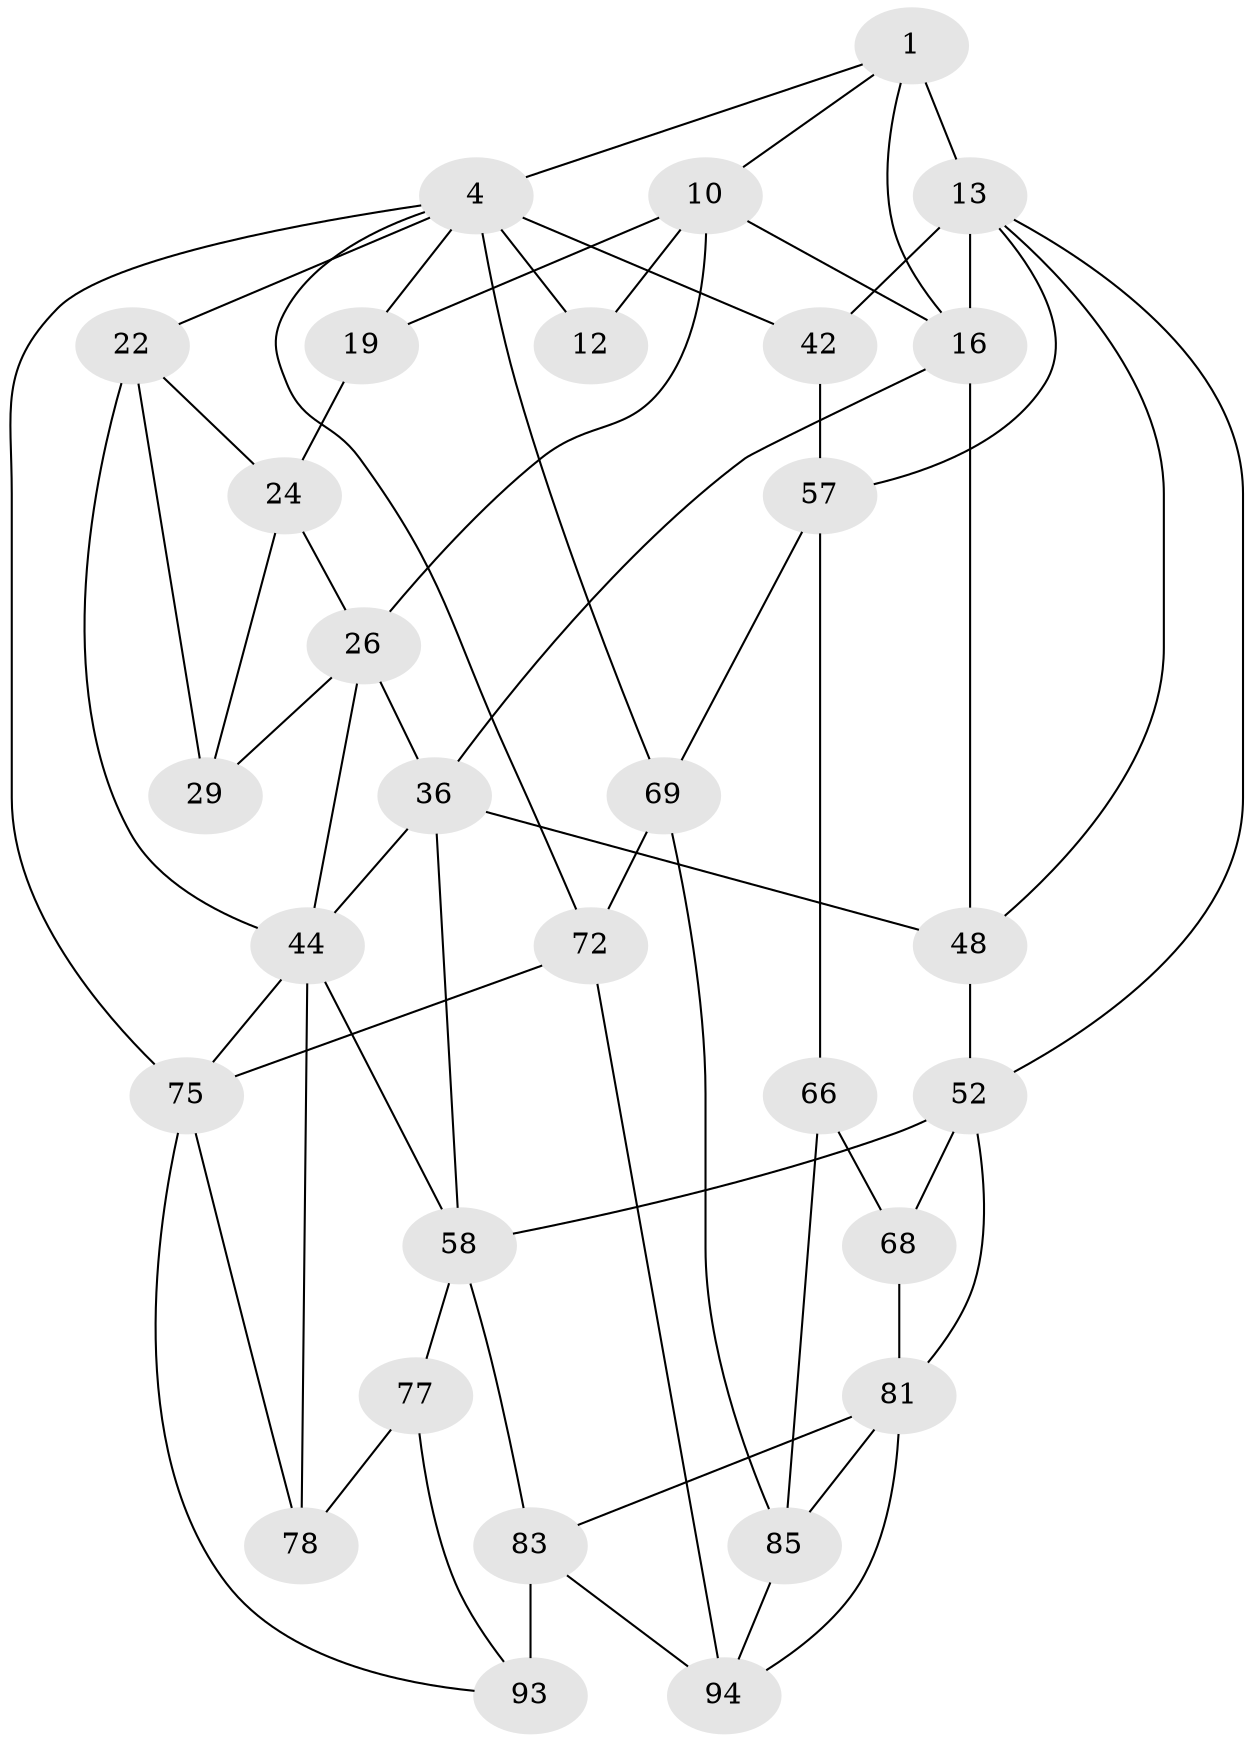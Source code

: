 // original degree distribution, {3: 0.02, 5: 0.52, 6: 0.22, 4: 0.24}
// Generated by graph-tools (version 1.1) at 2025/21/03/04/25 18:21:04]
// undirected, 30 vertices, 63 edges
graph export_dot {
graph [start="1"]
  node [color=gray90,style=filled];
  1 [pos="+0.766595096688094+0",super="+2+7"];
  4 [pos="+1+0.20216985958391706",super="+5+41"];
  10 [pos="+0.47557408707941917+0.12198249474955315",super="+11"];
  12 [pos="+0.4482999627811554+0"];
  13 [pos="+0.8612634691934473+0.12269654416090586",super="+32+14"];
  16 [pos="+0.737118346802992+0.20268636132943363",super="+31"];
  19 [pos="+0.22362947848423584+0",super="+21"];
  22 [pos="+0+0",super="+40+23"];
  24 [pos="+0.12722297506904412+0.06024931503570617",super="+30+25"];
  26 [pos="+0.24392222740775188+0.26354681660551743",super="+27"];
  29 [pos="+0.1396033691283242+0.27927037329754023"];
  36 [pos="+0.4275595264381721+0.38874070863841476",super="+37+49"];
  42 [pos="+0.9694135562044119+0.41655975552101765",super="+56"];
  44 [pos="+0.18317292560917295+0.49377302779523197",super="+45+47"];
  48 [pos="+0.5771764576532376+0.4686096107871048",super="+53"];
  52 [pos="+0.6371010632140772+0.5576517697326637",super="+63"];
  57 [pos="+0.7773295803205882+0.5593895378981156",super="+65"];
  58 [pos="+0.26240981097698407+0.6053564842007738",super="+59+61"];
  66 [pos="+0.750893489633189+0.7542427317883251",super="+67"];
  68 [pos="+0.6279111337387431+0.7246476806902882"];
  69 [pos="+1+0.7284486314824599",super="+73"];
  72 [pos="+1+1",super="+97"];
  75 [pos="+0+1",super="+100"];
  77 [pos="+0.3038226588276419+0.7898168898523835",super="+79"];
  78 [pos="+0.1079935015243382+0.7896899823001499",super="+80"];
  81 [pos="+0.4818119642904812+0.8272773205618009",super="+82+84"];
  83 [pos="+0.4044275638282197+0.8691610048518056",super="+91"];
  85 [pos="+0.695727962972735+0.9295818977467023",super="+86+88"];
  93 [pos="+0.2560434952657045+0.9096515282653747",super="+98"];
  94 [pos="+0.6130804028370498+1",super="+95"];
  1 -- 4;
  1 -- 13 [weight=3];
  1 -- 16;
  1 -- 10;
  4 -- 19;
  4 -- 22;
  4 -- 72;
  4 -- 75;
  4 -- 12;
  4 -- 42 [weight=2];
  4 -- 69;
  10 -- 26;
  10 -- 12;
  10 -- 16;
  10 -- 19;
  13 -- 42;
  13 -- 16 [weight=2];
  13 -- 48;
  13 -- 52;
  13 -- 57;
  16 -- 48;
  16 -- 36;
  19 -- 24;
  22 -- 29;
  22 -- 24 [weight=2];
  22 -- 44;
  24 -- 29;
  24 -- 26;
  26 -- 44;
  26 -- 29;
  26 -- 36;
  36 -- 48;
  36 -- 58 [weight=2];
  36 -- 44 [weight=2];
  42 -- 57;
  44 -- 58;
  44 -- 75;
  44 -- 78 [weight=2];
  48 -- 52 [weight=2];
  52 -- 81;
  52 -- 68;
  52 -- 58;
  57 -- 66;
  57 -- 69;
  58 -- 77 [weight=2];
  58 -- 83;
  66 -- 68;
  66 -- 85 [weight=2];
  68 -- 81;
  69 -- 72 [weight=2];
  69 -- 85;
  72 -- 75;
  72 -- 94;
  75 -- 78;
  75 -- 93;
  77 -- 93;
  77 -- 78;
  81 -- 83;
  81 -- 85 [weight=2];
  81 -- 94;
  83 -- 93 [weight=3];
  83 -- 94;
  85 -- 94;
}
